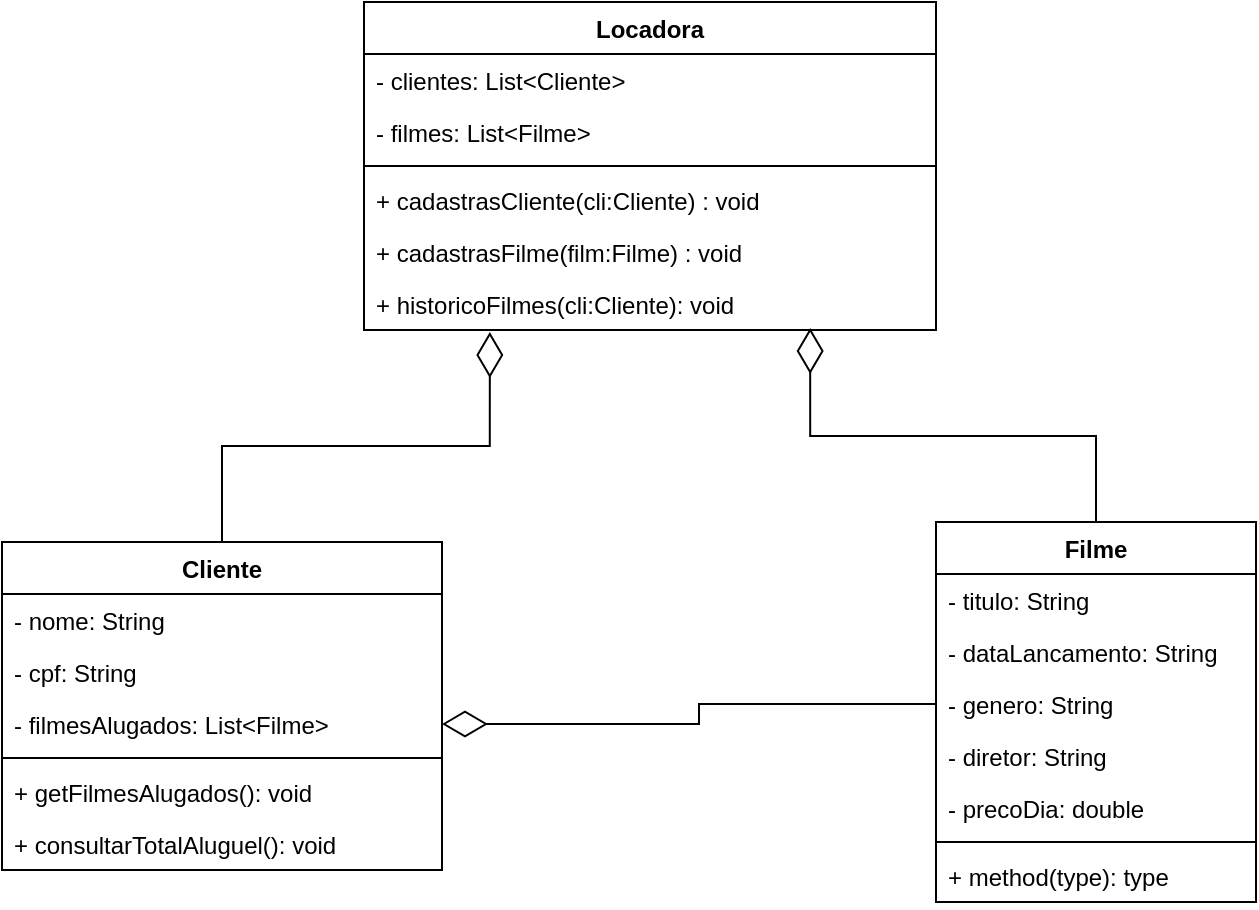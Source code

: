 <mxfile version="21.1.5" type="device">
  <diagram name="Página-1" id="JF3o5xb8llmdrLr2SBen">
    <mxGraphModel dx="1393" dy="758" grid="1" gridSize="10" guides="1" tooltips="1" connect="1" arrows="1" fold="1" page="1" pageScale="1" pageWidth="827" pageHeight="1169" math="0" shadow="0">
      <root>
        <mxCell id="0" />
        <mxCell id="1" parent="0" />
        <mxCell id="63NCKx8-eJWyS0CjHyB6-25" style="edgeStyle=orthogonalEdgeStyle;rounded=0;orthogonalLoop=1;jettySize=auto;html=1;exitX=0.5;exitY=0;exitDx=0;exitDy=0;entryX=0.78;entryY=0.962;entryDx=0;entryDy=0;entryPerimeter=0;endArrow=diamondThin;endFill=0;startSize=6;endSize=20;" edge="1" parent="1" source="63NCKx8-eJWyS0CjHyB6-1" target="63NCKx8-eJWyS0CjHyB6-20">
          <mxGeometry relative="1" as="geometry" />
        </mxCell>
        <mxCell id="63NCKx8-eJWyS0CjHyB6-1" value="Filme" style="swimlane;fontStyle=1;align=center;verticalAlign=top;childLayout=stackLayout;horizontal=1;startSize=26;horizontalStack=0;resizeParent=1;resizeParentMax=0;resizeLast=0;collapsible=1;marginBottom=0;whiteSpace=wrap;html=1;" vertex="1" parent="1">
          <mxGeometry x="557" y="330" width="160" height="190" as="geometry" />
        </mxCell>
        <mxCell id="63NCKx8-eJWyS0CjHyB6-2" value="- titulo: String" style="text;strokeColor=none;fillColor=none;align=left;verticalAlign=top;spacingLeft=4;spacingRight=4;overflow=hidden;rotatable=0;points=[[0,0.5],[1,0.5]];portConstraint=eastwest;whiteSpace=wrap;html=1;" vertex="1" parent="63NCKx8-eJWyS0CjHyB6-1">
          <mxGeometry y="26" width="160" height="26" as="geometry" />
        </mxCell>
        <mxCell id="63NCKx8-eJWyS0CjHyB6-5" value="- dataLancamento: String" style="text;strokeColor=none;fillColor=none;align=left;verticalAlign=top;spacingLeft=4;spacingRight=4;overflow=hidden;rotatable=0;points=[[0,0.5],[1,0.5]];portConstraint=eastwest;whiteSpace=wrap;html=1;" vertex="1" parent="63NCKx8-eJWyS0CjHyB6-1">
          <mxGeometry y="52" width="160" height="26" as="geometry" />
        </mxCell>
        <mxCell id="63NCKx8-eJWyS0CjHyB6-6" value="- genero: String" style="text;strokeColor=none;fillColor=none;align=left;verticalAlign=top;spacingLeft=4;spacingRight=4;overflow=hidden;rotatable=0;points=[[0,0.5],[1,0.5]];portConstraint=eastwest;whiteSpace=wrap;html=1;" vertex="1" parent="63NCKx8-eJWyS0CjHyB6-1">
          <mxGeometry y="78" width="160" height="26" as="geometry" />
        </mxCell>
        <mxCell id="63NCKx8-eJWyS0CjHyB6-7" value="- diretor: String" style="text;strokeColor=none;fillColor=none;align=left;verticalAlign=top;spacingLeft=4;spacingRight=4;overflow=hidden;rotatable=0;points=[[0,0.5],[1,0.5]];portConstraint=eastwest;whiteSpace=wrap;html=1;" vertex="1" parent="63NCKx8-eJWyS0CjHyB6-1">
          <mxGeometry y="104" width="160" height="26" as="geometry" />
        </mxCell>
        <mxCell id="63NCKx8-eJWyS0CjHyB6-22" value="- precoDia: double" style="text;strokeColor=none;fillColor=none;align=left;verticalAlign=top;spacingLeft=4;spacingRight=4;overflow=hidden;rotatable=0;points=[[0,0.5],[1,0.5]];portConstraint=eastwest;whiteSpace=wrap;html=1;" vertex="1" parent="63NCKx8-eJWyS0CjHyB6-1">
          <mxGeometry y="130" width="160" height="26" as="geometry" />
        </mxCell>
        <mxCell id="63NCKx8-eJWyS0CjHyB6-3" value="" style="line;strokeWidth=1;fillColor=none;align=left;verticalAlign=middle;spacingTop=-1;spacingLeft=3;spacingRight=3;rotatable=0;labelPosition=right;points=[];portConstraint=eastwest;strokeColor=inherit;" vertex="1" parent="63NCKx8-eJWyS0CjHyB6-1">
          <mxGeometry y="156" width="160" height="8" as="geometry" />
        </mxCell>
        <mxCell id="63NCKx8-eJWyS0CjHyB6-4" value="+ method(type): type" style="text;strokeColor=none;fillColor=none;align=left;verticalAlign=top;spacingLeft=4;spacingRight=4;overflow=hidden;rotatable=0;points=[[0,0.5],[1,0.5]];portConstraint=eastwest;whiteSpace=wrap;html=1;" vertex="1" parent="63NCKx8-eJWyS0CjHyB6-1">
          <mxGeometry y="164" width="160" height="26" as="geometry" />
        </mxCell>
        <mxCell id="63NCKx8-eJWyS0CjHyB6-8" value="Locadora" style="swimlane;fontStyle=1;align=center;verticalAlign=top;childLayout=stackLayout;horizontal=1;startSize=26;horizontalStack=0;resizeParent=1;resizeParentMax=0;resizeLast=0;collapsible=1;marginBottom=0;whiteSpace=wrap;html=1;" vertex="1" parent="1">
          <mxGeometry x="271" y="70" width="286" height="164" as="geometry" />
        </mxCell>
        <mxCell id="63NCKx8-eJWyS0CjHyB6-9" value="- clientes: List&amp;lt;Cliente&amp;gt;" style="text;strokeColor=none;fillColor=none;align=left;verticalAlign=top;spacingLeft=4;spacingRight=4;overflow=hidden;rotatable=0;points=[[0,0.5],[1,0.5]];portConstraint=eastwest;whiteSpace=wrap;html=1;" vertex="1" parent="63NCKx8-eJWyS0CjHyB6-8">
          <mxGeometry y="26" width="286" height="26" as="geometry" />
        </mxCell>
        <mxCell id="63NCKx8-eJWyS0CjHyB6-17" value="- filmes: List&amp;lt;Filme&amp;gt;" style="text;strokeColor=none;fillColor=none;align=left;verticalAlign=top;spacingLeft=4;spacingRight=4;overflow=hidden;rotatable=0;points=[[0,0.5],[1,0.5]];portConstraint=eastwest;whiteSpace=wrap;html=1;" vertex="1" parent="63NCKx8-eJWyS0CjHyB6-8">
          <mxGeometry y="52" width="286" height="26" as="geometry" />
        </mxCell>
        <mxCell id="63NCKx8-eJWyS0CjHyB6-10" value="" style="line;strokeWidth=1;fillColor=none;align=left;verticalAlign=middle;spacingTop=-1;spacingLeft=3;spacingRight=3;rotatable=0;labelPosition=right;points=[];portConstraint=eastwest;strokeColor=inherit;" vertex="1" parent="63NCKx8-eJWyS0CjHyB6-8">
          <mxGeometry y="78" width="286" height="8" as="geometry" />
        </mxCell>
        <mxCell id="63NCKx8-eJWyS0CjHyB6-11" value="+ cadastrasCliente(cli:Cliente) : void" style="text;strokeColor=none;fillColor=none;align=left;verticalAlign=top;spacingLeft=4;spacingRight=4;overflow=hidden;rotatable=0;points=[[0,0.5],[1,0.5]];portConstraint=eastwest;whiteSpace=wrap;html=1;" vertex="1" parent="63NCKx8-eJWyS0CjHyB6-8">
          <mxGeometry y="86" width="286" height="26" as="geometry" />
        </mxCell>
        <mxCell id="63NCKx8-eJWyS0CjHyB6-16" value="+ cadastrasFilme(film:Filme) : void" style="text;strokeColor=none;fillColor=none;align=left;verticalAlign=top;spacingLeft=4;spacingRight=4;overflow=hidden;rotatable=0;points=[[0,0.5],[1,0.5]];portConstraint=eastwest;whiteSpace=wrap;html=1;" vertex="1" parent="63NCKx8-eJWyS0CjHyB6-8">
          <mxGeometry y="112" width="286" height="26" as="geometry" />
        </mxCell>
        <mxCell id="63NCKx8-eJWyS0CjHyB6-20" value="+ historicoFilmes(cli:Cliente): void" style="text;strokeColor=none;fillColor=none;align=left;verticalAlign=top;spacingLeft=4;spacingRight=4;overflow=hidden;rotatable=0;points=[[0,0.5],[1,0.5]];portConstraint=eastwest;whiteSpace=wrap;html=1;" vertex="1" parent="63NCKx8-eJWyS0CjHyB6-8">
          <mxGeometry y="138" width="286" height="26" as="geometry" />
        </mxCell>
        <mxCell id="63NCKx8-eJWyS0CjHyB6-24" style="edgeStyle=orthogonalEdgeStyle;rounded=0;orthogonalLoop=1;jettySize=auto;html=1;exitX=0.5;exitY=0;exitDx=0;exitDy=0;entryX=0.22;entryY=1.038;entryDx=0;entryDy=0;entryPerimeter=0;endArrow=diamondThin;endFill=0;startSize=20;endSize=20;" edge="1" parent="1" source="63NCKx8-eJWyS0CjHyB6-12" target="63NCKx8-eJWyS0CjHyB6-20">
          <mxGeometry relative="1" as="geometry" />
        </mxCell>
        <mxCell id="63NCKx8-eJWyS0CjHyB6-12" value="Cliente" style="swimlane;fontStyle=1;align=center;verticalAlign=top;childLayout=stackLayout;horizontal=1;startSize=26;horizontalStack=0;resizeParent=1;resizeParentMax=0;resizeLast=0;collapsible=1;marginBottom=0;whiteSpace=wrap;html=1;" vertex="1" parent="1">
          <mxGeometry x="90" y="340" width="220" height="164" as="geometry" />
        </mxCell>
        <mxCell id="63NCKx8-eJWyS0CjHyB6-13" value="- nome: String" style="text;strokeColor=none;fillColor=none;align=left;verticalAlign=top;spacingLeft=4;spacingRight=4;overflow=hidden;rotatable=0;points=[[0,0.5],[1,0.5]];portConstraint=eastwest;whiteSpace=wrap;html=1;" vertex="1" parent="63NCKx8-eJWyS0CjHyB6-12">
          <mxGeometry y="26" width="220" height="26" as="geometry" />
        </mxCell>
        <mxCell id="63NCKx8-eJWyS0CjHyB6-18" value="- cpf: String" style="text;strokeColor=none;fillColor=none;align=left;verticalAlign=top;spacingLeft=4;spacingRight=4;overflow=hidden;rotatable=0;points=[[0,0.5],[1,0.5]];portConstraint=eastwest;whiteSpace=wrap;html=1;" vertex="1" parent="63NCKx8-eJWyS0CjHyB6-12">
          <mxGeometry y="52" width="220" height="26" as="geometry" />
        </mxCell>
        <mxCell id="63NCKx8-eJWyS0CjHyB6-19" value="- filmesAlugados: List&amp;lt;Filme&amp;gt;" style="text;strokeColor=none;fillColor=none;align=left;verticalAlign=top;spacingLeft=4;spacingRight=4;overflow=hidden;rotatable=0;points=[[0,0.5],[1,0.5]];portConstraint=eastwest;whiteSpace=wrap;html=1;" vertex="1" parent="63NCKx8-eJWyS0CjHyB6-12">
          <mxGeometry y="78" width="220" height="26" as="geometry" />
        </mxCell>
        <mxCell id="63NCKx8-eJWyS0CjHyB6-14" value="" style="line;strokeWidth=1;fillColor=none;align=left;verticalAlign=middle;spacingTop=-1;spacingLeft=3;spacingRight=3;rotatable=0;labelPosition=right;points=[];portConstraint=eastwest;strokeColor=inherit;" vertex="1" parent="63NCKx8-eJWyS0CjHyB6-12">
          <mxGeometry y="104" width="220" height="8" as="geometry" />
        </mxCell>
        <mxCell id="63NCKx8-eJWyS0CjHyB6-15" value="+ getFilmesAlugados(): void" style="text;strokeColor=none;fillColor=none;align=left;verticalAlign=top;spacingLeft=4;spacingRight=4;overflow=hidden;rotatable=0;points=[[0,0.5],[1,0.5]];portConstraint=eastwest;whiteSpace=wrap;html=1;" vertex="1" parent="63NCKx8-eJWyS0CjHyB6-12">
          <mxGeometry y="112" width="220" height="26" as="geometry" />
        </mxCell>
        <mxCell id="63NCKx8-eJWyS0CjHyB6-21" value="+ consultarTotalAluguel(): void" style="text;strokeColor=none;fillColor=none;align=left;verticalAlign=top;spacingLeft=4;spacingRight=4;overflow=hidden;rotatable=0;points=[[0,0.5],[1,0.5]];portConstraint=eastwest;whiteSpace=wrap;html=1;" vertex="1" parent="63NCKx8-eJWyS0CjHyB6-12">
          <mxGeometry y="138" width="220" height="26" as="geometry" />
        </mxCell>
        <mxCell id="63NCKx8-eJWyS0CjHyB6-23" style="edgeStyle=orthogonalEdgeStyle;rounded=0;orthogonalLoop=1;jettySize=auto;html=1;exitX=1;exitY=0.5;exitDx=0;exitDy=0;entryX=0;entryY=0.5;entryDx=0;entryDy=0;endArrow=none;endFill=0;startArrow=diamondThin;startFill=0;endSize=0;targetPerimeterSpacing=0;startSize=20;" edge="1" parent="1" source="63NCKx8-eJWyS0CjHyB6-19" target="63NCKx8-eJWyS0CjHyB6-6">
          <mxGeometry relative="1" as="geometry" />
        </mxCell>
      </root>
    </mxGraphModel>
  </diagram>
</mxfile>
